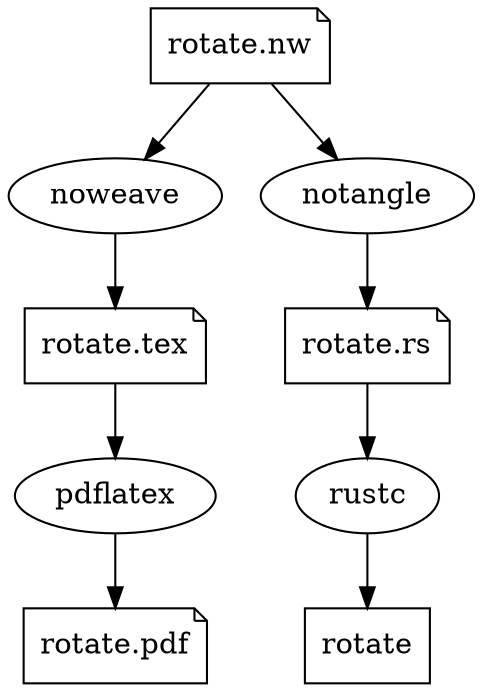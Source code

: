 digraph G {
    // Files
    src [shape="note", label="rotate.nw"];
    tex [shape="note", label="rotate.tex"];
    pdf [shape="note", label="rotate.pdf"];
    rs  [shape="note", label="rotate.rs"];
    exe [shape="rect", label="rotate"];

    // Programs
    weave [shape="ellipse", label="noweave"];
    tangle [shape="ellipse", label="notangle"];
    pdflatex [shape="ellipse", label="pdflatex"];
    rustc [shape="ellipse", label="rustc"];

    src -> weave;
    weave -> tex;
    tex -> pdflatex;
    pdflatex -> pdf;

    src -> tangle;
    tangle -> rs
    rs -> rustc;
    rustc -> exe;
}

